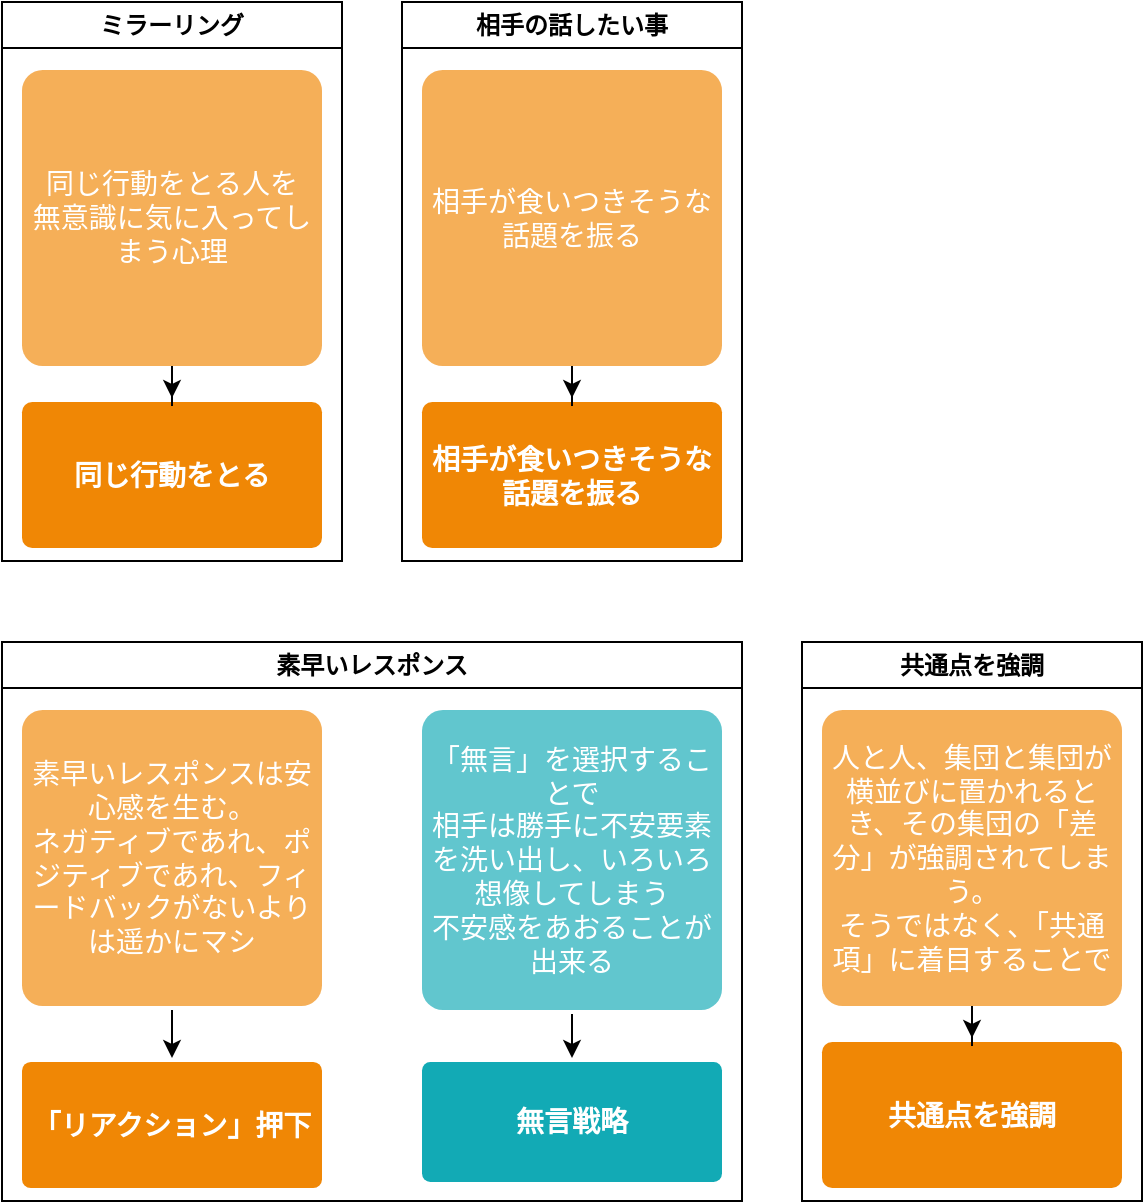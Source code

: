 <mxfile>
    <diagram name="ページ1" id="16POWw2BMLzCoKCeQJE8">
        <mxGraphModel dx="902" dy="549" grid="1" gridSize="10" guides="1" tooltips="1" connect="1" arrows="1" fold="1" page="1" pageScale="1" pageWidth="827" pageHeight="1169" math="0" shadow="0">
            <root>
                <mxCell id="0"/>
                <mxCell id="1" parent="0"/>
                <mxCell id="AjMyWbzP90O-28QECdVB-1" value="ミラーリング" style="swimlane;whiteSpace=wrap;html=1;" parent="1" vertex="1">
                    <mxGeometry x="40" y="40" width="170" height="279.5" as="geometry"/>
                </mxCell>
                <mxCell id="AjMyWbzP90O-28QECdVB-2" value="同じ行動をとる" style="rounded=1;whiteSpace=wrap;html=1;shadow=0;labelBackgroundColor=none;strokeColor=none;strokeWidth=3;fillColor=#F08705;fontFamily=Helvetica;fontSize=14;fontColor=#FFFFFF;align=center;spacing=5;fontStyle=1;arcSize=7;perimeterSpacing=2;" parent="AjMyWbzP90O-28QECdVB-1" vertex="1">
                    <mxGeometry x="10" y="200" width="150" height="73" as="geometry"/>
                </mxCell>
                <mxCell id="AjMyWbzP90O-28QECdVB-3" style="edgeStyle=orthogonalEdgeStyle;rounded=0;orthogonalLoop=1;jettySize=auto;html=1;" parent="AjMyWbzP90O-28QECdVB-1" source="AjMyWbzP90O-28QECdVB-4" target="AjMyWbzP90O-28QECdVB-2" edge="1">
                    <mxGeometry relative="1" as="geometry"/>
                </mxCell>
                <mxCell id="AjMyWbzP90O-28QECdVB-4" value="同じ行動をとる人を&lt;br&gt;無意識に気に入ってしまう心理" style="rounded=1;whiteSpace=wrap;html=1;shadow=0;labelBackgroundColor=none;strokeColor=none;strokeWidth=3;fillColor=#f5af58;fontFamily=Helvetica;fontSize=14;fontColor=#FFFFFF;align=center;spacing=5;arcSize=7;perimeterSpacing=2;" parent="AjMyWbzP90O-28QECdVB-1" vertex="1">
                    <mxGeometry x="10" y="34" width="150" height="148" as="geometry"/>
                </mxCell>
                <mxCell id="AjMyWbzP90O-28QECdVB-5" value="相手の話したい事" style="swimlane;whiteSpace=wrap;html=1;" parent="1" vertex="1">
                    <mxGeometry x="240" y="40" width="170" height="279.5" as="geometry"/>
                </mxCell>
                <mxCell id="AjMyWbzP90O-28QECdVB-6" value="相手が食いつきそうな&lt;br&gt;話題を振る" style="rounded=1;whiteSpace=wrap;html=1;shadow=0;labelBackgroundColor=none;strokeColor=none;strokeWidth=3;fillColor=#F08705;fontFamily=Helvetica;fontSize=14;fontColor=#FFFFFF;align=center;spacing=5;fontStyle=1;arcSize=7;perimeterSpacing=2;" parent="AjMyWbzP90O-28QECdVB-5" vertex="1">
                    <mxGeometry x="10" y="200" width="150" height="73" as="geometry"/>
                </mxCell>
                <mxCell id="AjMyWbzP90O-28QECdVB-7" style="edgeStyle=orthogonalEdgeStyle;rounded=0;orthogonalLoop=1;jettySize=auto;html=1;" parent="AjMyWbzP90O-28QECdVB-5" source="AjMyWbzP90O-28QECdVB-8" target="AjMyWbzP90O-28QECdVB-6" edge="1">
                    <mxGeometry relative="1" as="geometry"/>
                </mxCell>
                <mxCell id="AjMyWbzP90O-28QECdVB-8" value="相手が食いつきそうな話題を振る" style="rounded=1;whiteSpace=wrap;html=1;shadow=0;labelBackgroundColor=none;strokeColor=none;strokeWidth=3;fillColor=#f5af58;fontFamily=Helvetica;fontSize=14;fontColor=#FFFFFF;align=center;spacing=5;arcSize=7;perimeterSpacing=2;" parent="AjMyWbzP90O-28QECdVB-5" vertex="1">
                    <mxGeometry x="10" y="34" width="150" height="148" as="geometry"/>
                </mxCell>
                <mxCell id="AjMyWbzP90O-28QECdVB-9" value="共通点を強調" style="swimlane;whiteSpace=wrap;html=1;" parent="1" vertex="1">
                    <mxGeometry x="440" y="360" width="170" height="279.5" as="geometry"/>
                </mxCell>
                <mxCell id="AjMyWbzP90O-28QECdVB-10" value="共通点を強調" style="rounded=1;whiteSpace=wrap;html=1;shadow=0;labelBackgroundColor=none;strokeColor=none;strokeWidth=3;fillColor=#F08705;fontFamily=Helvetica;fontSize=14;fontColor=#FFFFFF;align=center;spacing=5;fontStyle=1;arcSize=7;perimeterSpacing=2;" parent="AjMyWbzP90O-28QECdVB-9" vertex="1">
                    <mxGeometry x="10" y="200" width="150" height="73" as="geometry"/>
                </mxCell>
                <mxCell id="AjMyWbzP90O-28QECdVB-11" style="edgeStyle=orthogonalEdgeStyle;rounded=0;orthogonalLoop=1;jettySize=auto;html=1;" parent="AjMyWbzP90O-28QECdVB-9" source="AjMyWbzP90O-28QECdVB-12" target="AjMyWbzP90O-28QECdVB-10" edge="1">
                    <mxGeometry relative="1" as="geometry"/>
                </mxCell>
                <mxCell id="AjMyWbzP90O-28QECdVB-12" value="人と人、集団と集団が横並びに置かれるとき、その集団の「差分」が強調されてしまう。&lt;br&gt;そうではなく、「共通項」に着目することで" style="rounded=1;whiteSpace=wrap;html=1;shadow=0;labelBackgroundColor=none;strokeColor=none;strokeWidth=3;fillColor=#f5af58;fontFamily=Helvetica;fontSize=14;fontColor=#FFFFFF;align=center;spacing=5;arcSize=7;perimeterSpacing=2;" parent="AjMyWbzP90O-28QECdVB-9" vertex="1">
                    <mxGeometry x="10" y="34" width="150" height="148" as="geometry"/>
                </mxCell>
                <mxCell id="AjMyWbzP90O-28QECdVB-13" value="素早いレスポンス" style="swimlane;whiteSpace=wrap;html=1;" parent="1" vertex="1">
                    <mxGeometry x="40" y="360" width="370" height="279.5" as="geometry"/>
                </mxCell>
                <mxCell id="AjMyWbzP90O-28QECdVB-14" value="「リアクション」押下" style="rounded=1;whiteSpace=wrap;html=1;shadow=0;labelBackgroundColor=none;strokeColor=none;strokeWidth=3;fillColor=#F08705;fontFamily=Helvetica;fontSize=14;fontColor=#FFFFFF;align=center;spacing=5;fontStyle=1;arcSize=7;perimeterSpacing=2;" parent="AjMyWbzP90O-28QECdVB-13" vertex="1">
                    <mxGeometry x="10" y="210" width="150" height="63" as="geometry"/>
                </mxCell>
                <mxCell id="AjMyWbzP90O-28QECdVB-15" style="edgeStyle=orthogonalEdgeStyle;rounded=0;orthogonalLoop=1;jettySize=auto;html=1;" parent="AjMyWbzP90O-28QECdVB-13" source="AjMyWbzP90O-28QECdVB-16" target="AjMyWbzP90O-28QECdVB-14" edge="1">
                    <mxGeometry relative="1" as="geometry"/>
                </mxCell>
                <mxCell id="AjMyWbzP90O-28QECdVB-16" value="素早いレスポンスは安心感を生む。&lt;br&gt;ネガティブであれ、ポジティブであれ、フィードバックがないよりは遥かにマシ" style="rounded=1;whiteSpace=wrap;html=1;shadow=0;labelBackgroundColor=none;strokeColor=none;strokeWidth=3;fillColor=#f5af58;fontFamily=Helvetica;fontSize=14;fontColor=#FFFFFF;align=center;spacing=5;arcSize=7;perimeterSpacing=2;" parent="AjMyWbzP90O-28QECdVB-13" vertex="1">
                    <mxGeometry x="10" y="34" width="150" height="148" as="geometry"/>
                </mxCell>
                <mxCell id="AjMyWbzP90O-28QECdVB-17" style="edgeStyle=orthogonalEdgeStyle;rounded=0;orthogonalLoop=1;jettySize=auto;html=1;" parent="AjMyWbzP90O-28QECdVB-13" source="AjMyWbzP90O-28QECdVB-18" target="AjMyWbzP90O-28QECdVB-19" edge="1">
                    <mxGeometry relative="1" as="geometry"/>
                </mxCell>
                <UserObject label="「無言」を選択することで&lt;br style=&quot;border-color: var(--border-color);&quot;&gt;相手は勝手に不安要素を洗い出し、いろいろ想像してしまう&lt;br style=&quot;border-color: var(--border-color);&quot;&gt;不安感をあおることが出来る" link="https://qiita.com/" id="AjMyWbzP90O-28QECdVB-18">
                    <mxCell style="rounded=1;whiteSpace=wrap;html=1;shadow=0;labelBackgroundColor=none;strokeColor=none;strokeWidth=3;fillColor=#61c6ce;fontFamily=Helvetica;fontSize=14;fontColor=#FFFFFF;align=center;spacing=5;fontStyle=0;arcSize=7;perimeterSpacing=2;" parent="AjMyWbzP90O-28QECdVB-13" vertex="1">
                        <mxGeometry x="210" y="34" width="150" height="150" as="geometry"/>
                    </mxCell>
                </UserObject>
                <mxCell id="AjMyWbzP90O-28QECdVB-19" value="無言戦略" style="rounded=1;whiteSpace=wrap;html=1;shadow=0;labelBackgroundColor=none;strokeColor=none;strokeWidth=3;fillColor=#12aab5;fontFamily=Helvetica;fontSize=14;fontColor=#FFFFFF;align=center;spacing=5;fontStyle=1;arcSize=7;perimeterSpacing=2;" parent="AjMyWbzP90O-28QECdVB-13" vertex="1">
                    <mxGeometry x="210" y="210.0" width="150" height="60" as="geometry"/>
                </mxCell>
            </root>
        </mxGraphModel>
    </diagram>
</mxfile>